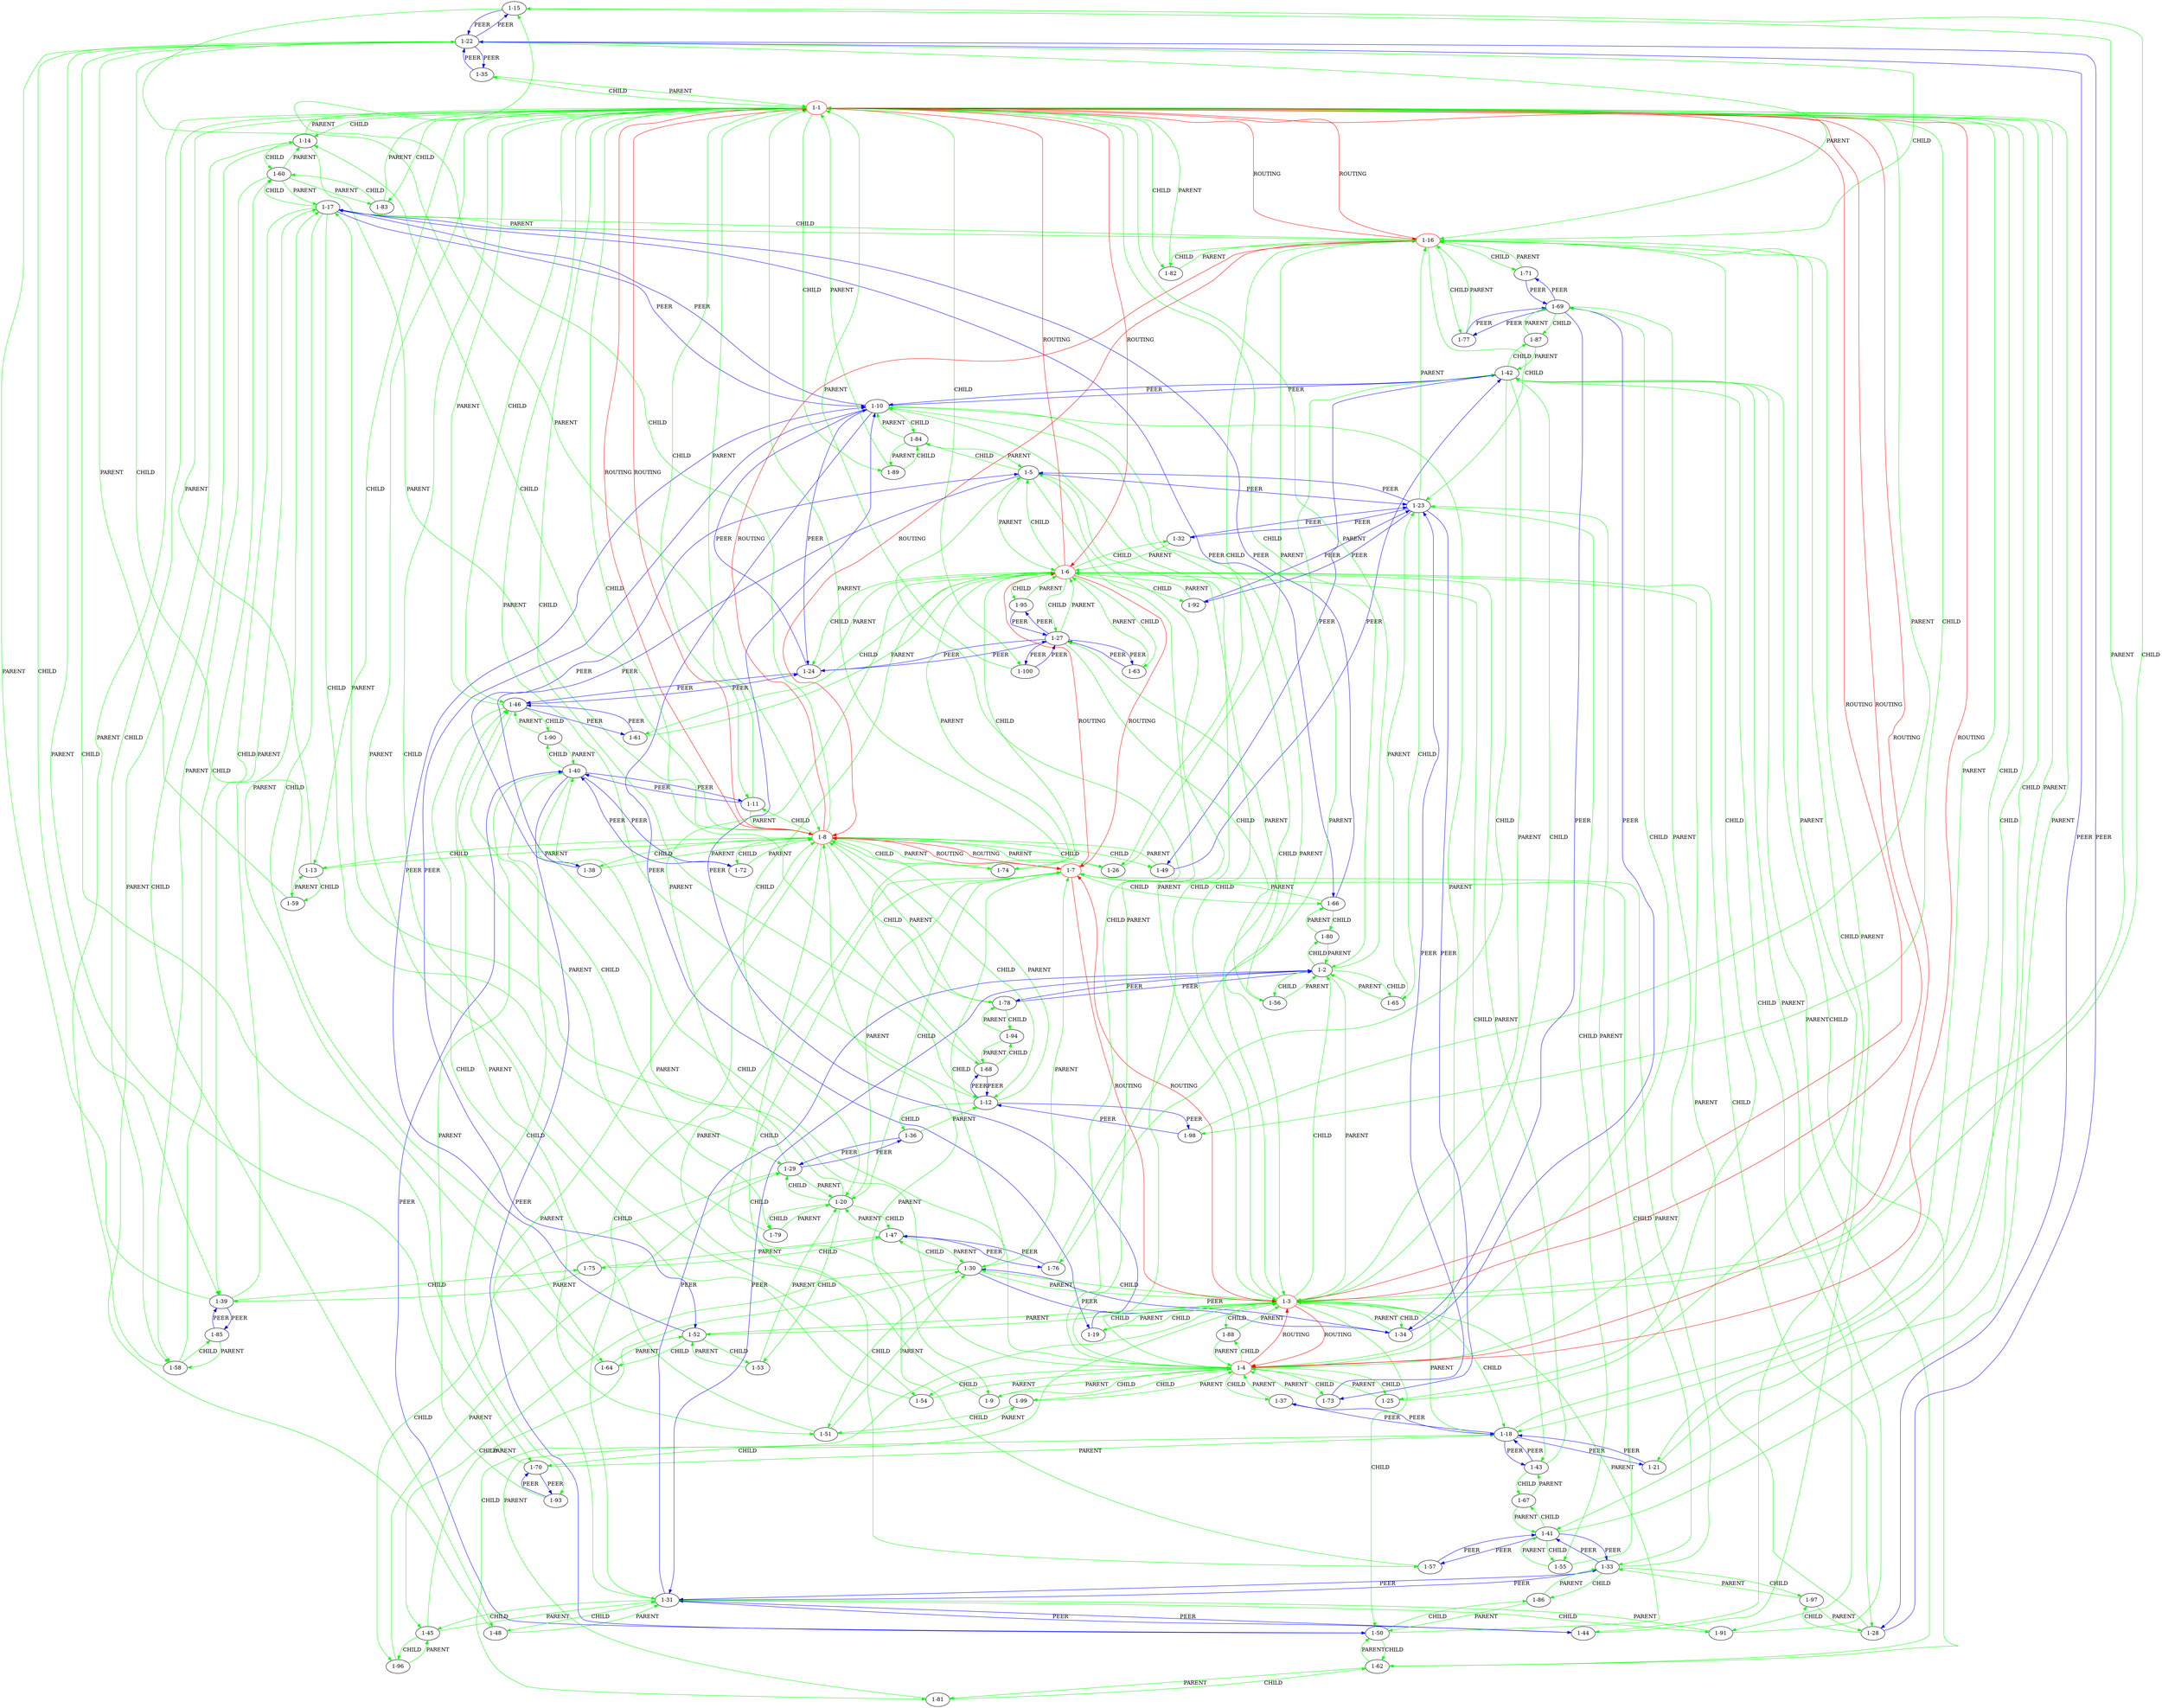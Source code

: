 strict digraph "union( ,  )" {
"1-15" [is_core=False];
"1-14" [is_core=False];
"1-17" [is_core=False];
"1-16" [color=red, is_core=True];
"1-11" [is_core=False];
"1-10" [is_core=False];
"1-13" [is_core=False];
"1-12" [is_core=False];
"1-19" [is_core=False];
"1-18" [is_core=False];
"1-99" [is_core=False];
"1-98" [is_core=False];
"1-95" [is_core=False];
"1-94" [is_core=False];
"1-97" [is_core=False];
"1-96" [is_core=False];
"1-91" [is_core=False];
"1-90" [is_core=False];
"1-93" [is_core=False];
"1-92" [is_core=False];
"1-100" [is_core=False];
"1-60" [is_core=False];
"1-61" [is_core=False];
"1-62" [is_core=False];
"1-63" [is_core=False];
"1-64" [is_core=False];
"1-65" [is_core=False];
"1-66" [is_core=False];
"1-67" [is_core=False];
"1-68" [is_core=False];
"1-69" [is_core=False];
"1-73" [is_core=False];
"1-72" [is_core=False];
"1-71" [is_core=False];
"1-70" [is_core=False];
"1-77" [is_core=False];
"1-76" [is_core=False];
"1-75" [is_core=False];
"1-74" [is_core=False];
"1-79" [is_core=False];
"1-78" [is_core=False];
"1-48" [is_core=False];
"1-49" [is_core=False];
"1-46" [is_core=False];
"1-47" [is_core=False];
"1-44" [is_core=False];
"1-45" [is_core=False];
"1-42" [is_core=False];
"1-43" [is_core=False];
"1-40" [is_core=False];
"1-41" [is_core=False];
"1-59" [is_core=False];
"1-58" [is_core=False];
"1-51" [is_core=False];
"1-50" [is_core=False];
"1-53" [is_core=False];
"1-52" [is_core=False];
"1-55" [is_core=False];
"1-54" [is_core=False];
"1-57" [is_core=False];
"1-56" [is_core=False];
"1-28" [is_core=False];
"1-29" [is_core=False];
"1-24" [is_core=False];
"1-25" [is_core=False];
"1-26" [is_core=False];
"1-27" [is_core=False];
"1-20" [is_core=False];
"1-21" [is_core=False];
"1-22" [is_core=False];
"1-23" [is_core=False];
"1-39" [is_core=False];
"1-38" [is_core=False];
"1-37" [is_core=False];
"1-36" [is_core=False];
"1-35" [is_core=False];
"1-34" [is_core=False];
"1-33" [is_core=False];
"1-32" [is_core=False];
"1-31" [is_core=False];
"1-30" [is_core=False];
"1-9" [is_core=False];
"1-8" [color=red, is_core=True];
"1-1" [color=red, is_core=True];
"1-3" [color=red, is_core=True];
"1-2" [is_core=False];
"1-5" [is_core=False];
"1-4" [color=red, is_core=True];
"1-7" [color=red, is_core=True];
"1-6" [color=red, is_core=True];
"1-82" [is_core=False];
"1-83" [is_core=False];
"1-80" [is_core=False];
"1-81" [is_core=False];
"1-86" [is_core=False];
"1-87" [is_core=False];
"1-84" [is_core=False];
"1-85" [is_core=False];
"1-88" [is_core=False];
"1-89" [is_core=False];
"1-15" -> "1-8"  [color=green, label=PARENT];
"1-15" -> "1-3"  [color=green, label=PARENT];
"1-15" -> "1-22"  [color=blue, label=PEER];
"1-14" -> "1-1"  [color=green, label=PARENT];
"1-14" -> "1-8"  [color=green, label=PARENT];
"1-14" -> "1-60"  [color=green, label=CHILD];
"1-14" -> "1-48"  [color=green, label=CHILD];
"1-17" -> "1-29"  [color=green, label=CHILD];
"1-17" -> "1-39"  [color=green, label=CHILD];
"1-17" -> "1-60"  [color=green, label=CHILD];
"1-17" -> "1-16"  [color=green, label=PARENT];
"1-17" -> "1-64"  [color=green, label=CHILD];
"1-17" -> "1-10"  [color=blue, label=PEER];
"1-17" -> "1-66"  [color=blue, label=PEER];
"1-16" -> "1-8"  [color=red, label=ROUTING];
"1-16" -> "1-1"  [color=red, label=ROUTING];
"1-16" -> "1-25"  [color=green, label=CHILD];
"1-16" -> "1-26"  [color=green, label=CHILD];
"1-16" -> "1-71"  [color=green, label=CHILD];
"1-16" -> "1-22"  [color=green, label=CHILD];
"1-16" -> "1-23"  [color=green, label=CHILD];
"1-16" -> "1-82"  [color=green, label=CHILD];
"1-16" -> "1-17"  [color=green, label=CHILD];
"1-16" -> "1-77"  [color=green, label=CHILD];
"1-16" -> "1-44"  [color=green, label=CHILD];
"1-11" -> "1-1"  [color=green, label=PARENT];
"1-11" -> "1-8"  [color=green, label=PARENT];
"1-11" -> "1-40"  [color=blue, label=PEER];
"1-10" -> "1-24"  [color=blue, label=PEER];
"1-10" -> "1-19"  [color=blue, label=PEER];
"1-10" -> "1-3"  [color=green, label=PARENT];
"1-10" -> "1-4"  [color=green, label=PARENT];
"1-10" -> "1-17"  [color=blue, label=PEER];
"1-10" -> "1-84"  [color=green, label=CHILD];
"1-10" -> "1-52"  [color=blue, label=PEER];
"1-10" -> "1-42"  [color=blue, label=PEER];
"1-13" -> "1-1"  [color=green, label=PARENT];
"1-13" -> "1-8"  [color=green, label=PARENT];
"1-13" -> "1-59"  [color=green, label=CHILD];
"1-12" -> "1-1"  [color=green, label=PARENT];
"1-12" -> "1-8"  [color=green, label=PARENT];
"1-12" -> "1-68"  [color=blue, label=PEER];
"1-12" -> "1-98"  [color=blue, label=PEER];
"1-12" -> "1-36"  [color=green, label=CHILD];
"1-19" -> "1-3"  [color=green, label=PARENT];
"1-19" -> "1-10"  [color=blue, label=PEER];
"1-18" -> "1-1"  [color=green, label=PARENT];
"1-18" -> "1-3"  [color=green, label=PARENT];
"1-18" -> "1-21"  [color=blue, label=PEER];
"1-18" -> "1-37"  [color=blue, label=PEER];
"1-18" -> "1-70"  [color=green, label=CHILD];
"1-18" -> "1-43"  [color=blue, label=PEER];
"1-99" -> "1-51"  [color=green, label=CHILD];
"1-99" -> "1-4"  [color=green, label=PARENT];
"1-98" -> "1-1"  [color=green, label=PARENT];
"1-98" -> "1-12"  [color=blue, label=PEER];
"1-95" -> "1-27"  [color=blue, label=PEER];
"1-95" -> "1-6"  [color=green, label=PARENT];
"1-94" -> "1-68"  [color=green, label=PARENT];
"1-94" -> "1-78"  [color=green, label=PARENT];
"1-97" -> "1-28"  [color=green, label=PARENT];
"1-97" -> "1-33"  [color=green, label=PARENT];
"1-96" -> "1-45"  [color=green, label=PARENT];
"1-96" -> "1-29"  [color=green, label=PARENT];
"1-91" -> "1-42"  [color=green, label=PARENT];
"1-91" -> "1-31"  [color=green, label=PARENT];
"1-90" -> "1-46"  [color=green, label=PARENT];
"1-90" -> "1-40"  [color=green, label=PARENT];
"1-93" -> "1-70"  [color=blue, label=PEER];
"1-93" -> "1-40"  [color=green, label=PARENT];
"1-92" -> "1-6"  [color=green, label=PARENT];
"1-92" -> "1-23"  [color=blue, label=PEER];
"1-100" -> "1-1"  [color=green, label=PARENT];
"1-100" -> "1-27"  [color=blue, label=PEER];
"1-60" -> "1-14"  [color=green, label=PARENT];
"1-60" -> "1-17"  [color=green, label=PARENT];
"1-60" -> "1-58"  [color=green, label=PARENT];
"1-60" -> "1-83"  [color=green, label=PARENT];
"1-61" -> "1-46"  [color=blue, label=PEER];
"1-61" -> "1-6"  [color=green, label=PARENT];
"1-62" -> "1-50"  [color=green, label=PARENT];
"1-62" -> "1-81"  [color=green, label=PARENT];
"1-62" -> "1-42"  [color=green, label=PARENT];
"1-63" -> "1-27"  [color=blue, label=PEER];
"1-63" -> "1-6"  [color=green, label=PARENT];
"1-64" -> "1-17"  [color=green, label=PARENT];
"1-64" -> "1-52"  [color=green, label=PARENT];
"1-65" -> "1-2"  [color=green, label=PARENT];
"1-65" -> "1-23"  [color=green, label=PARENT];
"1-66" -> "1-17"  [color=blue, label=PEER];
"1-66" -> "1-80"  [color=green, label=CHILD];
"1-66" -> "1-7"  [color=green, label=PARENT];
"1-67" -> "1-43"  [color=green, label=PARENT];
"1-67" -> "1-41"  [color=green, label=PARENT];
"1-68" -> "1-1"  [color=green, label=PARENT];
"1-68" -> "1-94"  [color=green, label=CHILD];
"1-68" -> "1-12"  [color=blue, label=PEER];
"1-69" -> "1-71"  [color=blue, label=PEER];
"1-69" -> "1-34"  [color=blue, label=PEER];
"1-69" -> "1-77"  [color=blue, label=PEER];
"1-69" -> "1-4"  [color=green, label=PARENT];
"1-69" -> "1-87"  [color=green, label=CHILD];
"1-73" -> "1-4"  [color=green, label=PARENT];
"1-73" -> "1-23"  [color=blue, label=PEER];
"1-72" -> "1-8"  [color=green, label=PARENT];
"1-72" -> "1-40"  [color=blue, label=PEER];
"1-71" -> "1-69"  [color=blue, label=PEER];
"1-71" -> "1-16"  [color=green, label=PARENT];
"1-70" -> "1-22"  [color=green, label=PARENT];
"1-70" -> "1-18"  [color=green, label=PARENT];
"1-70" -> "1-93"  [color=blue, label=PEER];
"1-77" -> "1-69"  [color=blue, label=PEER];
"1-77" -> "1-16"  [color=green, label=PARENT];
"1-76" -> "1-47"  [color=blue, label=PEER];
"1-76" -> "1-42"  [color=green, label=PARENT];
"1-75" -> "1-47"  [color=green, label=PARENT];
"1-75" -> "1-39"  [color=green, label=PARENT];
"1-74" -> "1-8"  [color=green, label=PARENT];
"1-74" -> "1-6"  [color=green, label=PARENT];
"1-79" -> "1-46"  [color=green, label=PARENT];
"1-79" -> "1-20"  [color=green, label=PARENT];
"1-78" -> "1-8"  [color=green, label=PARENT];
"1-78" -> "1-2"  [color=blue, label=PEER];
"1-78" -> "1-94"  [color=green, label=CHILD];
"1-48" -> "1-14"  [color=green, label=PARENT];
"1-48" -> "1-31"  [color=green, label=PARENT];
"1-49" -> "1-8"  [color=green, label=PARENT];
"1-49" -> "1-42"  [color=blue, label=PEER];
"1-46" -> "1-61"  [color=blue, label=PEER];
"1-46" -> "1-24"  [color=blue, label=PEER];
"1-46" -> "1-1"  [color=green, label=PARENT];
"1-46" -> "1-51"  [color=green, label=CHILD];
"1-46" -> "1-79"  [color=green, label=CHILD];
"1-46" -> "1-90"  [color=green, label=CHILD];
"1-47" -> "1-20"  [color=green, label=PARENT];
"1-47" -> "1-76"  [color=blue, label=PEER];
"1-47" -> "1-75"  [color=green, label=CHILD];
"1-47" -> "1-30"  [color=green, label=PARENT];
"1-44" -> "1-16"  [color=green, label=PARENT];
"1-44" -> "1-31"  [color=blue, label=PEER];
"1-45" -> "1-96"  [color=green, label=CHILD];
"1-45" -> "1-31"  [color=green, label=PARENT];
"1-45" -> "1-30"  [color=green, label=PARENT];
"1-42" -> "1-3"  [color=green, label=PARENT];
"1-42" -> "1-76"  [color=green, label=CHILD];
"1-42" -> "1-62"  [color=green, label=CHILD];
"1-42" -> "1-87"  [color=green, label=CHILD];
"1-42" -> "1-49"  [color=blue, label=PEER];
"1-42" -> "1-91"  [color=green, label=CHILD];
"1-42" -> "1-10"  [color=blue, label=PEER];
"1-43" -> "1-6"  [color=green, label=PARENT];
"1-43" -> "1-18"  [color=blue, label=PEER];
"1-43" -> "1-67"  [color=green, label=CHILD];
"1-40" -> "1-4"  [color=green, label=PARENT];
"1-40" -> "1-72"  [color=blue, label=PEER];
"1-40" -> "1-11"  [color=blue, label=PEER];
"1-40" -> "1-50"  [color=blue, label=PEER];
"1-40" -> "1-90"  [color=green, label=CHILD];
"1-40" -> "1-93"  [color=green, label=CHILD];
"1-41" -> "1-1"  [color=green, label=PARENT];
"1-41" -> "1-55"  [color=green, label=CHILD];
"1-41" -> "1-33"  [color=blue, label=PEER];
"1-41" -> "1-57"  [color=blue, label=PEER];
"1-41" -> "1-67"  [color=green, label=CHILD];
"1-59" -> "1-13"  [color=green, label=PARENT];
"1-59" -> "1-22"  [color=green, label=PARENT];
"1-58" -> "1-1"  [color=green, label=PARENT];
"1-58" -> "1-60"  [color=green, label=CHILD];
"1-58" -> "1-85"  [color=green, label=CHILD];
"1-51" -> "1-46"  [color=green, label=PARENT];
"1-51" -> "1-99"  [color=green, label=PARENT];
"1-51" -> "1-30"  [color=green, label=PARENT];
"1-50" -> "1-3"  [color=green, label=PARENT];
"1-50" -> "1-86"  [color=green, label=CHILD];
"1-50" -> "1-62"  [color=green, label=CHILD];
"1-50" -> "1-40"  [color=blue, label=PEER];
"1-53" -> "1-52"  [color=green, label=PARENT];
"1-53" -> "1-20"  [color=green, label=PARENT];
"1-52" -> "1-53"  [color=green, label=CHILD];
"1-52" -> "1-64"  [color=green, label=CHILD];
"1-52" -> "1-3"  [color=green, label=PARENT];
"1-52" -> "1-10"  [color=blue, label=PEER];
"1-55" -> "1-41"  [color=green, label=PARENT];
"1-55" -> "1-23"  [color=green, label=PARENT];
"1-54" -> "1-1"  [color=green, label=PARENT];
"1-54" -> "1-4"  [color=green, label=PARENT];
"1-57" -> "1-8"  [color=green, label=PARENT];
"1-57" -> "1-41"  [color=blue, label=PEER];
"1-56" -> "1-2"  [color=green, label=PARENT];
"1-56" -> "1-27"  [color=green, label=PARENT];
"1-28" -> "1-97"  [color=green, label=CHILD];
"1-28" -> "1-22"  [color=blue, label=PEER];
"1-28" -> "1-6"  [color=green, label=PARENT];
"1-29" -> "1-36"  [color=blue, label=PEER];
"1-29" -> "1-17"  [color=green, label=PARENT];
"1-29" -> "1-96"  [color=green, label=CHILD];
"1-29" -> "1-20"  [color=green, label=PARENT];
"1-24" -> "1-46"  [color=blue, label=PEER];
"1-24" -> "1-27"  [color=blue, label=PEER];
"1-24" -> "1-10"  [color=blue, label=PEER];
"1-24" -> "1-6"  [color=green, label=PARENT];
"1-25" -> "1-16"  [color=green, label=PARENT];
"1-25" -> "1-4"  [color=green, label=PARENT];
"1-26" -> "1-8"  [color=green, label=PARENT];
"1-26" -> "1-16"  [color=green, label=PARENT];
"1-27" -> "1-100"  [color=blue, label=PEER];
"1-27" -> "1-24"  [color=blue, label=PEER];
"1-27" -> "1-6"  [color=green, label=PARENT];
"1-27" -> "1-63"  [color=blue, label=PEER];
"1-27" -> "1-95"  [color=blue, label=PEER];
"1-27" -> "1-56"  [color=green, label=CHILD];
"1-20" -> "1-29"  [color=green, label=CHILD];
"1-20" -> "1-7"  [color=green, label=PARENT];
"1-20" -> "1-6"  [color=green, label=PARENT];
"1-20" -> "1-47"  [color=green, label=CHILD];
"1-20" -> "1-79"  [color=green, label=CHILD];
"1-20" -> "1-53"  [color=green, label=CHILD];
"1-21" -> "1-1"  [color=green, label=PARENT];
"1-21" -> "1-18"  [color=blue, label=PEER];
"1-22" -> "1-15"  [color=blue, label=PEER];
"1-22" -> "1-28"  [color=blue, label=PEER];
"1-22" -> "1-39"  [color=green, label=CHILD];
"1-22" -> "1-35"  [color=blue, label=PEER];
"1-22" -> "1-59"  [color=green, label=CHILD];
"1-22" -> "1-16"  [color=green, label=PARENT];
"1-22" -> "1-70"  [color=green, label=CHILD];
"1-23" -> "1-5"  [color=blue, label=PEER];
"1-23" -> "1-32"  [color=blue, label=PEER];
"1-23" -> "1-73"  [color=blue, label=PEER];
"1-23" -> "1-16"  [color=green, label=PARENT];
"1-23" -> "1-65"  [color=green, label=CHILD];
"1-23" -> "1-55"  [color=green, label=CHILD];
"1-23" -> "1-92"  [color=blue, label=PEER];
"1-39" -> "1-17"  [color=green, label=PARENT];
"1-39" -> "1-22"  [color=green, label=PARENT];
"1-39" -> "1-75"  [color=green, label=CHILD];
"1-39" -> "1-85"  [color=blue, label=PEER];
"1-38" -> "1-8"  [color=green, label=PARENT];
"1-38" -> "1-5"  [color=blue, label=PEER];
"1-37" -> "1-4"  [color=green, label=PARENT];
"1-37" -> "1-18"  [color=blue, label=PEER];
"1-36" -> "1-29"  [color=blue, label=PEER];
"1-36" -> "1-12"  [color=green, label=PARENT];
"1-35" -> "1-1"  [color=green, label=PARENT];
"1-35" -> "1-22"  [color=blue, label=PEER];
"1-34" -> "1-69"  [color=blue, label=PEER];
"1-34" -> "1-3"  [color=green, label=PARENT];
"1-34" -> "1-30"  [color=blue, label=PEER];
"1-33" -> "1-97"  [color=green, label=CHILD];
"1-33" -> "1-86"  [color=green, label=CHILD];
"1-33" -> "1-7"  [color=green, label=PARENT];
"1-33" -> "1-31"  [color=blue, label=PEER];
"1-33" -> "1-41"  [color=blue, label=PEER];
"1-32" -> "1-6"  [color=green, label=PARENT];
"1-32" -> "1-23"  [color=blue, label=PEER];
"1-31" -> "1-8"  [color=green, label=PARENT];
"1-31" -> "1-2"  [color=blue, label=PEER];
"1-31" -> "1-33"  [color=blue, label=PEER];
"1-31" -> "1-48"  [color=green, label=CHILD];
"1-31" -> "1-44"  [color=blue, label=PEER];
"1-31" -> "1-45"  [color=green, label=CHILD];
"1-31" -> "1-91"  [color=green, label=CHILD];
"1-30" -> "1-3"  [color=green, label=PARENT];
"1-30" -> "1-34"  [color=blue, label=PEER];
"1-30" -> "1-7"  [color=green, label=PARENT];
"1-30" -> "1-51"  [color=green, label=CHILD];
"1-30" -> "1-47"  [color=green, label=CHILD];
"1-30" -> "1-45"  [color=green, label=CHILD];
"1-9" -> "1-4"  [color=green, label=PARENT];
"1-9" -> "1-7"  [color=green, label=PARENT];
"1-8" -> "1-57"  [color=green, label=CHILD];
"1-8" -> "1-38"  [color=green, label=CHILD];
"1-8" -> "1-1"  [color=red, label=ROUTING];
"1-8" -> "1-26"  [color=green, label=CHILD];
"1-8" -> "1-74"  [color=green, label=CHILD];
"1-8" -> "1-7"  [color=red, label=ROUTING];
"1-8" -> "1-15"  [color=green, label=CHILD];
"1-8" -> "1-14"  [color=green, label=CHILD];
"1-8" -> "1-16"  [color=red, label=ROUTING];
"1-8" -> "1-11"  [color=green, label=CHILD];
"1-8" -> "1-31"  [color=green, label=CHILD];
"1-8" -> "1-13"  [color=green, label=CHILD];
"1-8" -> "1-12"  [color=green, label=CHILD];
"1-8" -> "1-72"  [color=green, label=CHILD];
"1-8" -> "1-78"  [color=green, label=CHILD];
"1-8" -> "1-49"  [color=green, label=CHILD];
"1-1" -> "1-14"  [color=green, label=CHILD];
"1-1" -> "1-16"  [color=red, label=ROUTING];
"1-1" -> "1-11"  [color=green, label=CHILD];
"1-1" -> "1-13"  [color=green, label=CHILD];
"1-1" -> "1-12"  [color=green, label=CHILD];
"1-1" -> "1-46"  [color=green, label=CHILD];
"1-1" -> "1-54"  [color=green, label=CHILD];
"1-1" -> "1-35"  [color=green, label=CHILD];
"1-1" -> "1-18"  [color=green, label=CHILD];
"1-1" -> "1-98"  [color=green, label=CHILD];
"1-1" -> "1-8"  [color=red, label=ROUTING];
"1-1" -> "1-100"  [color=green, label=CHILD];
"1-1" -> "1-3"  [color=red, label=ROUTING];
"1-1" -> "1-2"  [color=green, label=CHILD];
"1-1" -> "1-4"  [color=red, label=ROUTING];
"1-1" -> "1-6"  [color=red, label=ROUTING];
"1-1" -> "1-68"  [color=green, label=CHILD];
"1-1" -> "1-41"  [color=green, label=CHILD];
"1-1" -> "1-58"  [color=green, label=CHILD];
"1-1" -> "1-21"  [color=green, label=CHILD];
"1-1" -> "1-82"  [color=green, label=CHILD];
"1-1" -> "1-83"  [color=green, label=CHILD];
"1-1" -> "1-89"  [color=green, label=CHILD];
"1-3" -> "1-2"  [color=green, label=CHILD];
"1-3" -> "1-1"  [color=red, label=ROUTING];
"1-3" -> "1-42"  [color=green, label=CHILD];
"1-3" -> "1-34"  [color=green, label=CHILD];
"1-3" -> "1-5"  [color=green, label=CHILD];
"1-3" -> "1-4"  [color=red, label=ROUTING];
"1-3" -> "1-7"  [color=red, label=ROUTING];
"1-3" -> "1-30"  [color=green, label=CHILD];
"1-3" -> "1-15"  [color=green, label=CHILD];
"1-3" -> "1-81"  [color=green, label=CHILD];
"1-3" -> "1-10"  [color=green, label=CHILD];
"1-3" -> "1-50"  [color=green, label=CHILD];
"1-3" -> "1-88"  [color=green, label=CHILD];
"1-3" -> "1-52"  [color=green, label=CHILD];
"1-3" -> "1-19"  [color=green, label=CHILD];
"1-3" -> "1-18"  [color=green, label=CHILD];
"1-2" -> "1-1"  [color=green, label=PARENT];
"1-2" -> "1-3"  [color=green, label=PARENT];
"1-2" -> "1-31"  [color=blue, label=PEER];
"1-2" -> "1-80"  [color=green, label=CHILD];
"1-2" -> "1-65"  [color=green, label=CHILD];
"1-2" -> "1-78"  [color=blue, label=PEER];
"1-2" -> "1-56"  [color=green, label=CHILD];
"1-5" -> "1-38"  [color=blue, label=PEER];
"1-5" -> "1-3"  [color=green, label=PARENT];
"1-5" -> "1-4"  [color=green, label=PARENT];
"1-5" -> "1-6"  [color=green, label=PARENT];
"1-5" -> "1-84"  [color=green, label=CHILD];
"1-5" -> "1-23"  [color=blue, label=PEER];
"1-4" -> "1-9"  [color=green, label=CHILD];
"1-4" -> "1-1"  [color=red, label=ROUTING];
"1-4" -> "1-25"  [color=green, label=CHILD];
"1-4" -> "1-3"  [color=red, label=ROUTING];
"1-4" -> "1-5"  [color=green, label=CHILD];
"1-4" -> "1-73"  [color=green, label=CHILD];
"1-4" -> "1-37"  [color=green, label=CHILD];
"1-4" -> "1-99"  [color=green, label=CHILD];
"1-4" -> "1-10"  [color=green, label=CHILD];
"1-4" -> "1-69"  [color=green, label=CHILD];
"1-4" -> "1-88"  [color=green, label=CHILD];
"1-4" -> "1-54"  [color=green, label=CHILD];
"1-4" -> "1-40"  [color=green, label=CHILD];
"1-7" -> "1-9"  [color=green, label=CHILD];
"1-7" -> "1-8"  [color=red, label=ROUTING];
"1-7" -> "1-20"  [color=green, label=CHILD];
"1-7" -> "1-3"  [color=red, label=ROUTING];
"1-7" -> "1-33"  [color=green, label=CHILD];
"1-7" -> "1-6"  [color=red, label=ROUTING];
"1-7" -> "1-66"  [color=green, label=CHILD];
"1-7" -> "1-30"  [color=green, label=CHILD];
"1-6" -> "1-28"  [color=green, label=CHILD];
"1-6" -> "1-1"  [color=red, label=ROUTING];
"1-6" -> "1-5"  [color=green, label=CHILD];
"1-6" -> "1-27"  [color=green, label=CHILD];
"1-6" -> "1-20"  [color=green, label=CHILD];
"1-6" -> "1-32"  [color=green, label=CHILD];
"1-6" -> "1-7"  [color=red, label=ROUTING];
"1-6" -> "1-61"  [color=green, label=CHILD];
"1-6" -> "1-63"  [color=green, label=CHILD];
"1-6" -> "1-24"  [color=green, label=CHILD];
"1-6" -> "1-74"  [color=green, label=CHILD];
"1-6" -> "1-95"  [color=green, label=CHILD];
"1-6" -> "1-43"  [color=green, label=CHILD];
"1-6" -> "1-92"  [color=green, label=CHILD];
"1-82" -> "1-1"  [color=green, label=PARENT];
"1-82" -> "1-16"  [color=green, label=PARENT];
"1-83" -> "1-1"  [color=green, label=PARENT];
"1-83" -> "1-60"  [color=green, label=CHILD];
"1-80" -> "1-2"  [color=green, label=PARENT];
"1-80" -> "1-66"  [color=green, label=PARENT];
"1-81" -> "1-3"  [color=green, label=PARENT];
"1-81" -> "1-62"  [color=green, label=CHILD];
"1-86" -> "1-50"  [color=green, label=PARENT];
"1-86" -> "1-33"  [color=green, label=PARENT];
"1-87" -> "1-69"  [color=green, label=PARENT];
"1-87" -> "1-42"  [color=green, label=PARENT];
"1-84" -> "1-89"  [color=green, label=PARENT];
"1-84" -> "1-5"  [color=green, label=PARENT];
"1-84" -> "1-10"  [color=green, label=PARENT];
"1-85" -> "1-58"  [color=green, label=PARENT];
"1-85" -> "1-39"  [color=blue, label=PEER];
"1-88" -> "1-3"  [color=green, label=PARENT];
"1-88" -> "1-4"  [color=green, label=PARENT];
"1-89" -> "1-1"  [color=green, label=PARENT];
"1-89" -> "1-84"  [color=green, label=CHILD];
}
